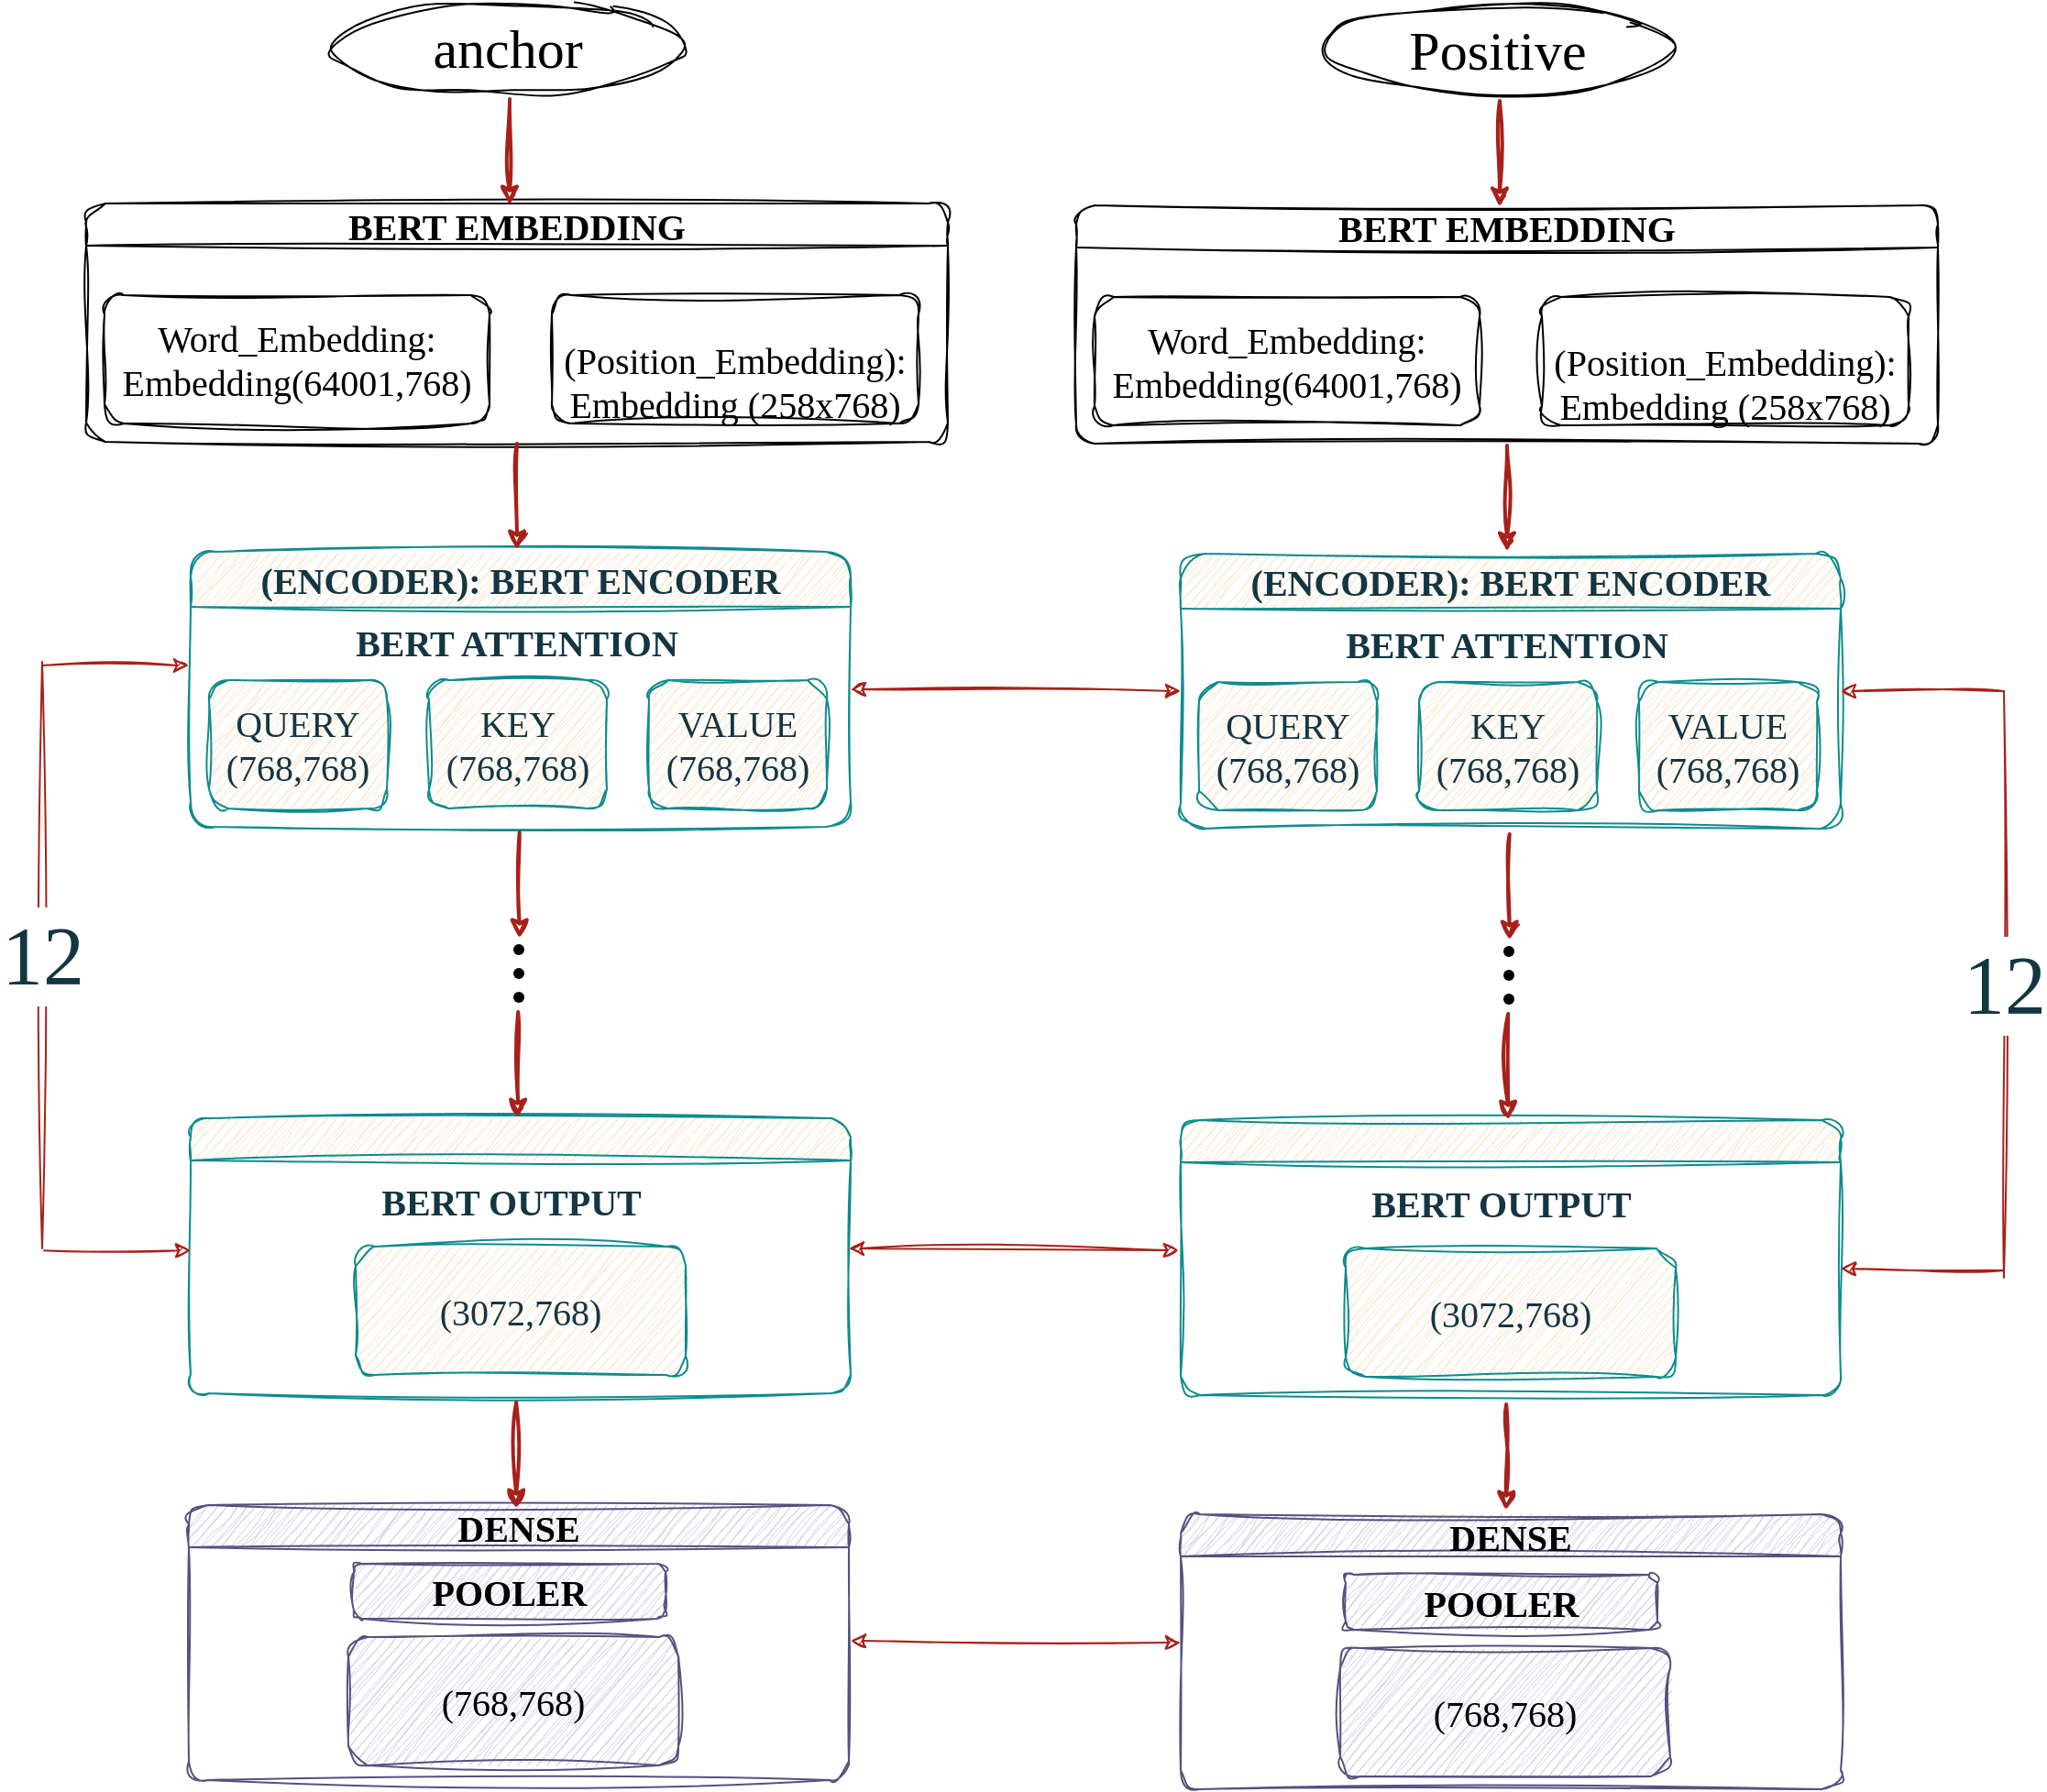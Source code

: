 <mxfile version="20.8.10" type="device" pages="4"><diagram name="SENTENCE TRANSFORMERS LOW LEVEL" id="x2L2fEj15VJsof9JTt_t"><mxGraphModel dx="1630" dy="1596" grid="1" gridSize="10" guides="1" tooltips="1" connect="1" arrows="1" fold="1" page="1" pageScale="1" pageWidth="850" pageHeight="1100" math="0" shadow="0"><root><mxCell id="0"/><mxCell id="1" parent="0"/><mxCell id="G9nK19RQlIddjGVbjA8V-5" value="BERT EMBEDDING" style="swimlane;whiteSpace=wrap;html=1;fontFamily=Times New Roman;fontSize=20;rounded=1;sketch=1;curveFitting=1;jiggle=2;labelBackgroundColor=none;" parent="1" vertex="1"><mxGeometry x="-556" y="30" width="470" height="130" as="geometry"/></mxCell><mxCell id="G9nK19RQlIddjGVbjA8V-7" value="Word_Embedding:&lt;br style=&quot;font-size: 20px;&quot;&gt;Embedding(64001,768)" style="rounded=1;whiteSpace=wrap;html=1;fontFamily=Times New Roman;fontSize=20;sketch=1;curveFitting=1;jiggle=2;labelBackgroundColor=none;" parent="G9nK19RQlIddjGVbjA8V-5" vertex="1"><mxGeometry x="10" y="50" width="210" height="70" as="geometry"/></mxCell><mxCell id="G9nK19RQlIddjGVbjA8V-11" value="&lt;br style=&quot;font-size: 20px;&quot;&gt;(Position_Embedding):&lt;br style=&quot;font-size: 20px;&quot;&gt;Embedding (258x768)" style="rounded=1;whiteSpace=wrap;html=1;fontFamily=Times New Roman;fontSize=20;sketch=1;curveFitting=1;jiggle=2;labelBackgroundColor=none;" parent="G9nK19RQlIddjGVbjA8V-5" vertex="1"><mxGeometry x="254" y="50" width="200" height="70" as="geometry"/></mxCell><mxCell id="G9nK19RQlIddjGVbjA8V-15" value="(ENCODER): BERT ENCODER" style="swimlane;whiteSpace=wrap;html=1;fontFamily=Times New Roman;fontSize=20;rounded=1;sketch=1;curveFitting=1;jiggle=2;labelBackgroundColor=none;fillColor=#FAE5C7;strokeColor=#0F8B8D;fontColor=#143642;startSize=30;" parent="1" vertex="1"><mxGeometry x="-499" y="220" width="360" height="150" as="geometry"/></mxCell><mxCell id="G9nK19RQlIddjGVbjA8V-17" value="KEY&lt;br style=&quot;font-size: 20px;&quot;&gt;(768,768)" style="rounded=1;whiteSpace=wrap;html=1;fontFamily=Times New Roman;fontSize=20;sketch=1;curveFitting=1;jiggle=2;labelBackgroundColor=none;fillColor=#FAE5C7;strokeColor=#0F8B8D;fontColor=#143642;" parent="G9nK19RQlIddjGVbjA8V-15" vertex="1"><mxGeometry x="130" y="70" width="97" height="70" as="geometry"/></mxCell><mxCell id="G9nK19RQlIddjGVbjA8V-18" value="&lt;b style=&quot;font-size: 20px;&quot;&gt;BERT ATTENTION&lt;/b&gt;" style="text;html=1;strokeColor=none;fillColor=none;align=center;verticalAlign=middle;whiteSpace=wrap;rounded=1;fontSize=20;fontFamily=Times New Roman;sketch=1;curveFitting=1;jiggle=2;labelBackgroundColor=none;fontColor=#143642;" parent="G9nK19RQlIddjGVbjA8V-15" vertex="1"><mxGeometry x="62.5" y="34" width="230" height="30" as="geometry"/></mxCell><mxCell id="G9nK19RQlIddjGVbjA8V-26" value="QUERY&lt;br style=&quot;font-size: 20px;&quot;&gt;(768,768)" style="rounded=1;whiteSpace=wrap;html=1;fontFamily=Times New Roman;fontSize=20;sketch=1;curveFitting=1;jiggle=2;labelBackgroundColor=none;fillColor=#FAE5C7;strokeColor=#0F8B8D;fontColor=#143642;" parent="G9nK19RQlIddjGVbjA8V-15" vertex="1"><mxGeometry x="10" y="70" width="97" height="70" as="geometry"/></mxCell><mxCell id="G9nK19RQlIddjGVbjA8V-27" value="VALUE&lt;br style=&quot;font-size: 20px;&quot;&gt;(768,768)" style="rounded=1;whiteSpace=wrap;html=1;fontFamily=Times New Roman;fontSize=20;sketch=1;curveFitting=1;jiggle=2;labelBackgroundColor=none;fillColor=#FAE5C7;strokeColor=#0F8B8D;fontColor=#143642;" parent="G9nK19RQlIddjGVbjA8V-15" vertex="1"><mxGeometry x="250" y="70" width="97" height="70" as="geometry"/></mxCell><mxCell id="G9nK19RQlIddjGVbjA8V-23" value="" style="endArrow=classic;html=1;rounded=1;fontFamily=Times New Roman;fontSize=20;sketch=1;curveFitting=1;jiggle=2;labelBackgroundColor=none;fontColor=default;strokeWidth=2;strokeColor=#A8201A;" parent="1" edge="1"><mxGeometry width="50" height="50" relative="1" as="geometry"><mxPoint x="-321" y="161" as="sourcePoint"/><mxPoint x="-321" y="219" as="targetPoint"/></mxGeometry></mxCell><mxCell id="G9nK19RQlIddjGVbjA8V-40" value="" style="endArrow=classic;html=1;rounded=1;fontFamily=Times New Roman;fontSize=20;sketch=1;curveFitting=1;jiggle=2;labelBackgroundColor=none;fontColor=default;strokeWidth=2;strokeColor=#A8201A;" parent="1" edge="1"><mxGeometry width="50" height="50" relative="1" as="geometry"><mxPoint x="-319.63" y="373" as="sourcePoint"/><mxPoint x="-319.63" y="431" as="targetPoint"/></mxGeometry></mxCell><mxCell id="G9nK19RQlIddjGVbjA8V-47" value="" style="shape=waypoint;sketch=0;fillStyle=solid;size=6;pointerEvents=1;points=[];fillColor=none;resizable=0;rotatable=0;perimeter=centerPerimeter;snapToPoint=1;hachureGap=4;jiggle=2;curveFitting=1;strokeColor=#000000;fontFamily=Times New Roman;fontSize=20;fontColor=#143642;" parent="1" vertex="1"><mxGeometry x="-330" y="427" width="20" height="20" as="geometry"/></mxCell><mxCell id="G9nK19RQlIddjGVbjA8V-48" value="" style="shape=waypoint;sketch=0;fillStyle=solid;size=6;pointerEvents=1;points=[];fillColor=none;resizable=0;rotatable=0;perimeter=centerPerimeter;snapToPoint=1;hachureGap=4;jiggle=2;curveFitting=1;strokeColor=#000000;fontFamily=Times New Roman;fontSize=20;fontColor=#143642;" parent="1" vertex="1"><mxGeometry x="-330" y="440" width="20" height="20" as="geometry"/></mxCell><mxCell id="G9nK19RQlIddjGVbjA8V-49" value="" style="shape=waypoint;sketch=0;fillStyle=solid;size=6;pointerEvents=1;points=[];fillColor=none;resizable=0;rotatable=0;perimeter=centerPerimeter;snapToPoint=1;hachureGap=4;jiggle=2;curveFitting=1;strokeColor=#000000;fontFamily=Times New Roman;fontSize=20;fontColor=#143642;" parent="1" vertex="1"><mxGeometry x="-330" y="453" width="20" height="20" as="geometry"/></mxCell><mxCell id="G9nK19RQlIddjGVbjA8V-50" value="" style="swimlane;whiteSpace=wrap;html=1;fontFamily=Times New Roman;fontSize=20;rounded=1;sketch=1;curveFitting=1;jiggle=2;labelBackgroundColor=none;fillColor=#FAE5C7;strokeColor=#0F8B8D;fontColor=#143642;" parent="1" vertex="1"><mxGeometry x="-499" y="529" width="360" height="150" as="geometry"/></mxCell><mxCell id="G9nK19RQlIddjGVbjA8V-52" value="&lt;b style=&quot;font-size: 20px;&quot;&gt;BERT OUTPUT&lt;/b&gt;" style="text;html=1;strokeColor=none;fillColor=none;align=center;verticalAlign=middle;whiteSpace=wrap;rounded=1;fontSize=20;fontFamily=Times New Roman;sketch=1;curveFitting=1;jiggle=2;labelBackgroundColor=none;fontColor=#143642;" parent="G9nK19RQlIddjGVbjA8V-50" vertex="1"><mxGeometry x="90" y="30" width="170" height="30" as="geometry"/></mxCell><mxCell id="G9nK19RQlIddjGVbjA8V-53" value="(3072,768)" style="rounded=1;whiteSpace=wrap;html=1;fontFamily=Times New Roman;fontSize=20;sketch=1;curveFitting=1;jiggle=2;labelBackgroundColor=none;fillColor=#FAE5C7;strokeColor=#0F8B8D;fontColor=#143642;" parent="G9nK19RQlIddjGVbjA8V-50" vertex="1"><mxGeometry x="90" y="70" width="180" height="70" as="geometry"/></mxCell><mxCell id="G9nK19RQlIddjGVbjA8V-55" value="" style="endArrow=classic;html=1;rounded=1;fontFamily=Times New Roman;fontSize=20;sketch=1;curveFitting=1;jiggle=2;labelBackgroundColor=none;fontColor=default;strokeWidth=2;strokeColor=#A8201A;" parent="1" edge="1"><mxGeometry width="50" height="50" relative="1" as="geometry"><mxPoint x="-320.43" y="471" as="sourcePoint"/><mxPoint x="-320.43" y="529" as="targetPoint"/></mxGeometry></mxCell><mxCell id="G9nK19RQlIddjGVbjA8V-63" value="DENSE" style="swimlane;whiteSpace=wrap;html=1;fontFamily=Times New Roman;fontSize=20;rounded=1;sketch=1;curveFitting=1;jiggle=2;labelBackgroundColor=none;fillColor=#d0cee2;strokeColor=#56517e;" parent="1" vertex="1"><mxGeometry x="-500" y="740" width="360" height="150" as="geometry"/></mxCell><mxCell id="G9nK19RQlIddjGVbjA8V-64" value="&lt;b style=&quot;font-size: 20px;&quot;&gt;POOLER&lt;/b&gt;" style="text;html=1;align=center;verticalAlign=middle;whiteSpace=wrap;rounded=1;fontSize=20;fontFamily=Times New Roman;sketch=1;curveFitting=1;jiggle=2;labelBackgroundColor=none;fillColor=#d0cee2;strokeColor=#56517e;" parent="G9nK19RQlIddjGVbjA8V-63" vertex="1"><mxGeometry x="90" y="32" width="170" height="30" as="geometry"/></mxCell><mxCell id="G9nK19RQlIddjGVbjA8V-65" value="(768,768)" style="rounded=1;whiteSpace=wrap;html=1;fontFamily=Times New Roman;fontSize=20;sketch=1;curveFitting=1;jiggle=2;labelBackgroundColor=none;fillColor=#d0cee2;strokeColor=#56517e;" parent="G9nK19RQlIddjGVbjA8V-63" vertex="1"><mxGeometry x="87" y="72" width="180" height="70" as="geometry"/></mxCell><mxCell id="G9nK19RQlIddjGVbjA8V-75" value="12" style="endArrow=none;html=1;rounded=0;sketch=1;hachureGap=4;jiggle=2;curveFitting=1;strokeColor=#A8201A;fontFamily=Times New Roman;fontSize=45;fontColor=#143642;fillColor=#FAE5C7;" parent="1" edge="1"><mxGeometry width="50" height="50" relative="1" as="geometry"><mxPoint x="-580" y="600" as="sourcePoint"/><mxPoint x="-580" y="280" as="targetPoint"/></mxGeometry></mxCell><mxCell id="G9nK19RQlIddjGVbjA8V-77" value="" style="endArrow=classic;html=1;rounded=0;sketch=1;hachureGap=4;jiggle=2;curveFitting=1;strokeColor=#A8201A;fontFamily=Times New Roman;fontSize=20;fontColor=#143642;fillColor=#FAE5C7;" parent="1" edge="1"><mxGeometry width="50" height="50" relative="1" as="geometry"><mxPoint x="-580" y="282" as="sourcePoint"/><mxPoint x="-500" y="282" as="targetPoint"/></mxGeometry></mxCell><mxCell id="G9nK19RQlIddjGVbjA8V-79" value="" style="endArrow=classic;html=1;rounded=0;sketch=1;hachureGap=4;jiggle=2;curveFitting=1;strokeColor=#A8201A;fontFamily=Times New Roman;fontSize=20;fontColor=#143642;fillColor=#FAE5C7;" parent="1" edge="1"><mxGeometry width="50" height="50" relative="1" as="geometry"><mxPoint x="-579" y="601.09" as="sourcePoint"/><mxPoint x="-499" y="601.09" as="targetPoint"/></mxGeometry></mxCell><mxCell id="G9nK19RQlIddjGVbjA8V-87" value="" style="endArrow=classic;html=1;rounded=1;fontFamily=Times New Roman;fontSize=20;sketch=1;curveFitting=1;jiggle=2;labelBackgroundColor=none;fontColor=default;strokeWidth=2;strokeColor=#A8201A;" parent="1" edge="1"><mxGeometry width="50" height="50" relative="1" as="geometry"><mxPoint x="-321.43" y="684" as="sourcePoint"/><mxPoint x="-321.43" y="742" as="targetPoint"/></mxGeometry></mxCell><mxCell id="G9nK19RQlIddjGVbjA8V-89" value="anchor" style="ellipse;whiteSpace=wrap;html=1;sketch=1;hachureGap=4;jiggle=2;curveFitting=1;fontFamily=Times New Roman;fontSize=30;fillColor=none;" parent="1" vertex="1"><mxGeometry x="-421" y="-80" width="190" height="50" as="geometry"/></mxCell><mxCell id="G9nK19RQlIddjGVbjA8V-92" value="" style="endArrow=classic;html=1;rounded=1;fontFamily=Times New Roman;fontSize=14;sketch=1;curveFitting=1;jiggle=2;labelBackgroundColor=none;fontColor=default;strokeWidth=2;strokeColor=#A8201A;" parent="1" edge="1"><mxGeometry width="50" height="50" relative="1" as="geometry"><mxPoint x="-325" y="-27" as="sourcePoint"/><mxPoint x="-325" y="31" as="targetPoint"/></mxGeometry></mxCell><mxCell id="G9nK19RQlIddjGVbjA8V-99" value="BERT EMBEDDING" style="swimlane;whiteSpace=wrap;html=1;fontFamily=Times New Roman;fontSize=20;rounded=1;sketch=1;curveFitting=1;jiggle=2;labelBackgroundColor=none;" parent="1" vertex="1"><mxGeometry x="-16" y="31" width="470" height="130" as="geometry"/></mxCell><mxCell id="G9nK19RQlIddjGVbjA8V-100" value="Word_Embedding:&lt;br style=&quot;font-size: 20px;&quot;&gt;Embedding(64001,768)" style="rounded=1;whiteSpace=wrap;html=1;fontFamily=Times New Roman;fontSize=20;sketch=1;curveFitting=1;jiggle=2;labelBackgroundColor=none;" parent="G9nK19RQlIddjGVbjA8V-99" vertex="1"><mxGeometry x="10" y="50" width="210" height="70" as="geometry"/></mxCell><mxCell id="G9nK19RQlIddjGVbjA8V-101" value="&lt;br style=&quot;font-size: 20px;&quot;&gt;(Position_Embedding):&lt;br style=&quot;font-size: 20px;&quot;&gt;Embedding (258x768)" style="rounded=1;whiteSpace=wrap;html=1;fontFamily=Times New Roman;fontSize=20;sketch=1;curveFitting=1;jiggle=2;labelBackgroundColor=none;" parent="G9nK19RQlIddjGVbjA8V-99" vertex="1"><mxGeometry x="254" y="50" width="200" height="70" as="geometry"/></mxCell><mxCell id="G9nK19RQlIddjGVbjA8V-102" value="(ENCODER): BERT ENCODER" style="swimlane;whiteSpace=wrap;html=1;fontFamily=Times New Roman;fontSize=20;rounded=1;sketch=1;curveFitting=1;jiggle=2;labelBackgroundColor=none;fillColor=#FAE5C7;strokeColor=#0F8B8D;fontColor=#143642;startSize=30;" parent="1" vertex="1"><mxGeometry x="41" y="221" width="360" height="150" as="geometry"/></mxCell><mxCell id="G9nK19RQlIddjGVbjA8V-103" value="KEY&lt;br style=&quot;font-size: 20px;&quot;&gt;(768,768)" style="rounded=1;whiteSpace=wrap;html=1;fontFamily=Times New Roman;fontSize=20;sketch=1;curveFitting=1;jiggle=2;labelBackgroundColor=none;fillColor=#FAE5C7;strokeColor=#0F8B8D;fontColor=#143642;" parent="G9nK19RQlIddjGVbjA8V-102" vertex="1"><mxGeometry x="130" y="70" width="97" height="70" as="geometry"/></mxCell><mxCell id="G9nK19RQlIddjGVbjA8V-104" value="&lt;b style=&quot;font-size: 20px;&quot;&gt;BERT ATTENTION&lt;/b&gt;" style="text;html=1;strokeColor=none;fillColor=none;align=center;verticalAlign=middle;whiteSpace=wrap;rounded=1;fontSize=20;fontFamily=Times New Roman;sketch=1;curveFitting=1;jiggle=2;labelBackgroundColor=none;fontColor=#143642;" parent="G9nK19RQlIddjGVbjA8V-102" vertex="1"><mxGeometry x="62.5" y="34" width="230" height="30" as="geometry"/></mxCell><mxCell id="G9nK19RQlIddjGVbjA8V-105" value="QUERY&lt;br style=&quot;font-size: 20px;&quot;&gt;(768,768)" style="rounded=1;whiteSpace=wrap;html=1;fontFamily=Times New Roman;fontSize=20;sketch=1;curveFitting=1;jiggle=2;labelBackgroundColor=none;fillColor=#FAE5C7;strokeColor=#0F8B8D;fontColor=#143642;" parent="G9nK19RQlIddjGVbjA8V-102" vertex="1"><mxGeometry x="10" y="70" width="97" height="70" as="geometry"/></mxCell><mxCell id="G9nK19RQlIddjGVbjA8V-106" value="VALUE&lt;br style=&quot;font-size: 20px;&quot;&gt;(768,768)" style="rounded=1;whiteSpace=wrap;html=1;fontFamily=Times New Roman;fontSize=20;sketch=1;curveFitting=1;jiggle=2;labelBackgroundColor=none;fillColor=#FAE5C7;strokeColor=#0F8B8D;fontColor=#143642;" parent="G9nK19RQlIddjGVbjA8V-102" vertex="1"><mxGeometry x="250" y="70" width="97" height="70" as="geometry"/></mxCell><mxCell id="G9nK19RQlIddjGVbjA8V-107" value="" style="endArrow=classic;html=1;rounded=1;fontFamily=Times New Roman;fontSize=20;sketch=1;curveFitting=1;jiggle=2;labelBackgroundColor=none;fontColor=default;strokeWidth=2;strokeColor=#A8201A;" parent="1" edge="1"><mxGeometry width="50" height="50" relative="1" as="geometry"><mxPoint x="219" y="162" as="sourcePoint"/><mxPoint x="219" y="220" as="targetPoint"/></mxGeometry></mxCell><mxCell id="G9nK19RQlIddjGVbjA8V-108" value="" style="endArrow=classic;html=1;rounded=1;fontFamily=Times New Roman;fontSize=20;sketch=1;curveFitting=1;jiggle=2;labelBackgroundColor=none;fontColor=default;strokeWidth=2;strokeColor=#A8201A;" parent="1" edge="1"><mxGeometry width="50" height="50" relative="1" as="geometry"><mxPoint x="220.37" y="374" as="sourcePoint"/><mxPoint x="220.37" y="432" as="targetPoint"/></mxGeometry></mxCell><mxCell id="G9nK19RQlIddjGVbjA8V-109" value="" style="shape=waypoint;sketch=0;fillStyle=solid;size=6;pointerEvents=1;points=[];fillColor=none;resizable=0;rotatable=0;perimeter=centerPerimeter;snapToPoint=1;hachureGap=4;jiggle=2;curveFitting=1;strokeColor=#000000;fontFamily=Times New Roman;fontSize=20;fontColor=#143642;" parent="1" vertex="1"><mxGeometry x="210" y="428" width="20" height="20" as="geometry"/></mxCell><mxCell id="G9nK19RQlIddjGVbjA8V-110" value="" style="shape=waypoint;sketch=0;fillStyle=solid;size=6;pointerEvents=1;points=[];fillColor=none;resizable=0;rotatable=0;perimeter=centerPerimeter;snapToPoint=1;hachureGap=4;jiggle=2;curveFitting=1;strokeColor=#000000;fontFamily=Times New Roman;fontSize=20;fontColor=#143642;" parent="1" vertex="1"><mxGeometry x="210" y="441" width="20" height="20" as="geometry"/></mxCell><mxCell id="G9nK19RQlIddjGVbjA8V-111" value="" style="shape=waypoint;sketch=0;fillStyle=solid;size=6;pointerEvents=1;points=[];fillColor=none;resizable=0;rotatable=0;perimeter=centerPerimeter;snapToPoint=1;hachureGap=4;jiggle=2;curveFitting=1;strokeColor=#000000;fontFamily=Times New Roman;fontSize=20;fontColor=#143642;" parent="1" vertex="1"><mxGeometry x="210" y="454" width="20" height="20" as="geometry"/></mxCell><mxCell id="G9nK19RQlIddjGVbjA8V-112" value="" style="swimlane;whiteSpace=wrap;html=1;fontFamily=Times New Roman;fontSize=20;rounded=1;sketch=1;curveFitting=1;jiggle=2;labelBackgroundColor=none;fillColor=#FAE5C7;strokeColor=#0F8B8D;fontColor=#143642;" parent="1" vertex="1"><mxGeometry x="41" y="530" width="360" height="150" as="geometry"/></mxCell><mxCell id="G9nK19RQlIddjGVbjA8V-113" value="&lt;b style=&quot;font-size: 20px;&quot;&gt;BERT OUTPUT&lt;/b&gt;" style="text;html=1;strokeColor=none;fillColor=none;align=center;verticalAlign=middle;whiteSpace=wrap;rounded=1;fontSize=20;fontFamily=Times New Roman;sketch=1;curveFitting=1;jiggle=2;labelBackgroundColor=none;fontColor=#143642;" parent="G9nK19RQlIddjGVbjA8V-112" vertex="1"><mxGeometry x="90" y="30" width="170" height="30" as="geometry"/></mxCell><mxCell id="G9nK19RQlIddjGVbjA8V-114" value="(3072,768)" style="rounded=1;whiteSpace=wrap;html=1;fontFamily=Times New Roman;fontSize=20;sketch=1;curveFitting=1;jiggle=2;labelBackgroundColor=none;fillColor=#FAE5C7;strokeColor=#0F8B8D;fontColor=#143642;" parent="G9nK19RQlIddjGVbjA8V-112" vertex="1"><mxGeometry x="90" y="70" width="180" height="70" as="geometry"/></mxCell><mxCell id="G9nK19RQlIddjGVbjA8V-115" value="" style="endArrow=classic;html=1;rounded=1;fontFamily=Times New Roman;fontSize=14;sketch=1;curveFitting=1;jiggle=2;labelBackgroundColor=none;fontColor=default;strokeWidth=2;strokeColor=#A8201A;" parent="1" edge="1"><mxGeometry width="50" height="50" relative="1" as="geometry"><mxPoint x="219.57" y="472" as="sourcePoint"/><mxPoint x="219.57" y="530" as="targetPoint"/></mxGeometry></mxCell><mxCell id="G9nK19RQlIddjGVbjA8V-119" value="12" style="endArrow=none;html=1;rounded=0;sketch=1;hachureGap=4;jiggle=2;curveFitting=1;strokeColor=#A8201A;fontFamily=Times New Roman;fontSize=45;fontColor=#143642;fillColor=#FAE5C7;" parent="1" edge="1"><mxGeometry width="50" height="50" relative="1" as="geometry"><mxPoint x="490" y="616" as="sourcePoint"/><mxPoint x="490" y="296" as="targetPoint"/></mxGeometry></mxCell><mxCell id="G9nK19RQlIddjGVbjA8V-120" value="" style="endArrow=classic;html=1;rounded=0;sketch=1;hachureGap=4;jiggle=2;curveFitting=1;strokeColor=#A8201A;fontFamily=Times New Roman;fontSize=20;fontColor=#143642;fillColor=#FAE5C7;entryX=1;entryY=0.5;entryDx=0;entryDy=0;" parent="1" target="G9nK19RQlIddjGVbjA8V-102" edge="1"><mxGeometry width="50" height="50" relative="1" as="geometry"><mxPoint x="490" y="296" as="sourcePoint"/><mxPoint x="40" y="283" as="targetPoint"/></mxGeometry></mxCell><mxCell id="G9nK19RQlIddjGVbjA8V-122" value="" style="endArrow=classic;html=1;rounded=1;fontFamily=Times New Roman;fontSize=20;sketch=1;curveFitting=1;jiggle=2;labelBackgroundColor=none;fontColor=default;strokeWidth=2;strokeColor=#A8201A;" parent="1" edge="1"><mxGeometry width="50" height="50" relative="1" as="geometry"><mxPoint x="218.57" y="685" as="sourcePoint"/><mxPoint x="218.57" y="743" as="targetPoint"/></mxGeometry></mxCell><mxCell id="G9nK19RQlIddjGVbjA8V-123" value="Positive" style="ellipse;whiteSpace=wrap;html=1;sketch=1;hachureGap=4;jiggle=2;curveFitting=1;fontFamily=Times New Roman;fontSize=30;fillColor=none;" parent="1" vertex="1"><mxGeometry x="119" y="-79" width="190" height="50" as="geometry"/></mxCell><mxCell id="G9nK19RQlIddjGVbjA8V-124" value="" style="endArrow=classic;html=1;rounded=1;fontFamily=Times New Roman;fontSize=14;sketch=1;curveFitting=1;jiggle=2;labelBackgroundColor=none;fontColor=default;strokeWidth=2;strokeColor=#A8201A;" parent="1" edge="1"><mxGeometry width="50" height="50" relative="1" as="geometry"><mxPoint x="215" y="-26" as="sourcePoint"/><mxPoint x="215" y="32" as="targetPoint"/></mxGeometry></mxCell><mxCell id="G9nK19RQlIddjGVbjA8V-125" value="" style="endArrow=classic;html=1;rounded=0;sketch=1;hachureGap=4;jiggle=2;curveFitting=1;strokeColor=#A8201A;fontFamily=Times New Roman;fontSize=20;fontColor=#143642;fillColor=#FAE5C7;entryX=1;entryY=0.5;entryDx=0;entryDy=0;" parent="1" edge="1"><mxGeometry width="50" height="50" relative="1" as="geometry"><mxPoint x="490" y="612" as="sourcePoint"/><mxPoint x="401" y="611" as="targetPoint"/></mxGeometry></mxCell><mxCell id="G9nK19RQlIddjGVbjA8V-127" value="DENSE" style="swimlane;whiteSpace=wrap;html=1;fontFamily=Times New Roman;fontSize=20;rounded=1;sketch=1;curveFitting=1;jiggle=2;labelBackgroundColor=none;fillColor=#d0cee2;strokeColor=#56517e;" parent="1" vertex="1"><mxGeometry x="41" y="745" width="360" height="150" as="geometry"/></mxCell><mxCell id="G9nK19RQlIddjGVbjA8V-128" value="&lt;b style=&quot;font-size: 20px;&quot;&gt;POOLER&lt;/b&gt;" style="text;html=1;align=center;verticalAlign=middle;whiteSpace=wrap;rounded=1;fontSize=20;fontFamily=Times New Roman;sketch=1;curveFitting=1;jiggle=2;labelBackgroundColor=none;fillColor=#d0cee2;strokeColor=#56517e;" parent="G9nK19RQlIddjGVbjA8V-127" vertex="1"><mxGeometry x="90" y="33" width="170" height="30" as="geometry"/></mxCell><mxCell id="G9nK19RQlIddjGVbjA8V-129" value="(768,768)" style="rounded=1;whiteSpace=wrap;html=1;fontFamily=Times New Roman;fontSize=20;sketch=1;curveFitting=1;jiggle=2;labelBackgroundColor=none;fillColor=#d0cee2;strokeColor=#56517e;" parent="G9nK19RQlIddjGVbjA8V-127" vertex="1"><mxGeometry x="87" y="73" width="180" height="70" as="geometry"/></mxCell><mxCell id="G9nK19RQlIddjGVbjA8V-130" value="" style="endArrow=classic;startArrow=classic;html=1;rounded=0;sketch=1;hachureGap=4;jiggle=2;curveFitting=1;strokeColor=#A8201A;fontFamily=Times New Roman;fontSize=20;fontColor=#143642;fillColor=#FAE5C7;exitX=1;exitY=0.5;exitDx=0;exitDy=0;entryX=0;entryY=0.5;entryDx=0;entryDy=0;" parent="1" source="G9nK19RQlIddjGVbjA8V-15" target="G9nK19RQlIddjGVbjA8V-102" edge="1"><mxGeometry width="50" height="50" relative="1" as="geometry"><mxPoint x="-20" y="440" as="sourcePoint"/><mxPoint x="30" y="390" as="targetPoint"/></mxGeometry></mxCell><mxCell id="G9nK19RQlIddjGVbjA8V-131" value="" style="endArrow=classic;startArrow=classic;html=1;rounded=0;sketch=1;hachureGap=4;jiggle=2;curveFitting=1;strokeColor=#A8201A;fontFamily=Times New Roman;fontSize=20;fontColor=#143642;fillColor=#FAE5C7;exitX=1;exitY=0.5;exitDx=0;exitDy=0;entryX=0;entryY=0.5;entryDx=0;entryDy=0;" parent="1" edge="1"><mxGeometry width="50" height="50" relative="1" as="geometry"><mxPoint x="-140" y="600" as="sourcePoint"/><mxPoint x="40" y="601" as="targetPoint"/></mxGeometry></mxCell><mxCell id="G9nK19RQlIddjGVbjA8V-132" value="" style="endArrow=classic;startArrow=classic;html=1;rounded=0;sketch=1;hachureGap=4;jiggle=2;curveFitting=1;strokeColor=#A8201A;fontFamily=Times New Roman;fontSize=20;fontColor=#143642;fillColor=#FAE5C7;exitX=1;exitY=0.5;exitDx=0;exitDy=0;entryX=0;entryY=0.5;entryDx=0;entryDy=0;" parent="1" edge="1"><mxGeometry width="50" height="50" relative="1" as="geometry"><mxPoint x="-139" y="814" as="sourcePoint"/><mxPoint x="41" y="815" as="targetPoint"/></mxGeometry></mxCell></root></mxGraphModel></diagram><diagram id="PCGdaTTBDSnmBccxDPW3" name="BERT-EXTRACT"><mxGraphModel dx="2150" dy="1927" grid="1" gridSize="10" guides="1" tooltips="1" connect="1" arrows="1" fold="1" page="1" pageScale="1" pageWidth="850" pageHeight="1100" math="0" shadow="0"><root><mxCell id="0"/><mxCell id="1" parent="0"/><mxCell id="Ax_alYqEsAnt_Mxmzpud-1" value="BERT EMBEDDING" style="swimlane;whiteSpace=wrap;html=1;fontFamily=Times New Roman;fontSize=20;rounded=1;labelBackgroundColor=none;strokeWidth=3;" parent="1" vertex="1"><mxGeometry x="-556" y="30" width="470" height="130" as="geometry"/></mxCell><mxCell id="Ax_alYqEsAnt_Mxmzpud-2" value="Word_Embedding:&lt;br style=&quot;font-size: 20px;&quot;&gt;Embedding(119547,768)" style="rounded=1;whiteSpace=wrap;html=1;fontFamily=Times New Roman;fontSize=20;labelBackgroundColor=none;strokeWidth=3;" parent="Ax_alYqEsAnt_Mxmzpud-1" vertex="1"><mxGeometry x="10" y="50" width="210" height="70" as="geometry"/></mxCell><mxCell id="Ax_alYqEsAnt_Mxmzpud-3" value="(Position_Embedding):&lt;br style=&quot;font-size: 20px;&quot;&gt;Embedding (512x768)" style="rounded=1;whiteSpace=wrap;html=1;fontFamily=Times New Roman;fontSize=20;labelBackgroundColor=none;strokeWidth=3;" parent="Ax_alYqEsAnt_Mxmzpud-1" vertex="1"><mxGeometry x="254" y="49" width="200" height="70" as="geometry"/></mxCell><mxCell id="Ax_alYqEsAnt_Mxmzpud-4" value="(ENCODER): BERT ENCODER" style="swimlane;whiteSpace=wrap;html=1;fontFamily=Times New Roman;fontSize=20;rounded=1;labelBackgroundColor=none;startSize=30;strokeWidth=3;" parent="1" vertex="1"><mxGeometry x="-499" y="220" width="360" height="150" as="geometry"/></mxCell><mxCell id="Ax_alYqEsAnt_Mxmzpud-5" value="KEY&lt;br style=&quot;font-size: 20px;&quot;&gt;(768,768)" style="rounded=1;whiteSpace=wrap;html=1;fontFamily=Times New Roman;fontSize=20;labelBackgroundColor=none;strokeWidth=3;" parent="Ax_alYqEsAnt_Mxmzpud-4" vertex="1"><mxGeometry x="130" y="70" width="97" height="70" as="geometry"/></mxCell><mxCell id="Ax_alYqEsAnt_Mxmzpud-6" value="&lt;b style=&quot;font-size: 20px;&quot;&gt;BERT ATTENTION&lt;/b&gt;" style="text;html=1;strokeColor=none;fillColor=none;align=center;verticalAlign=middle;whiteSpace=wrap;rounded=1;fontSize=20;fontFamily=Times New Roman;labelBackgroundColor=none;strokeWidth=3;" parent="Ax_alYqEsAnt_Mxmzpud-4" vertex="1"><mxGeometry x="62.5" y="34" width="230" height="30" as="geometry"/></mxCell><mxCell id="Ax_alYqEsAnt_Mxmzpud-7" value="QUERY&lt;br style=&quot;font-size: 20px;&quot;&gt;(768,768)" style="rounded=1;whiteSpace=wrap;html=1;fontFamily=Times New Roman;fontSize=20;labelBackgroundColor=none;strokeWidth=3;" parent="Ax_alYqEsAnt_Mxmzpud-4" vertex="1"><mxGeometry x="10" y="70" width="97" height="70" as="geometry"/></mxCell><mxCell id="Ax_alYqEsAnt_Mxmzpud-8" value="VALUE&lt;br style=&quot;font-size: 20px;&quot;&gt;(768,768)" style="rounded=1;whiteSpace=wrap;html=1;fontFamily=Times New Roman;fontSize=20;labelBackgroundColor=none;strokeWidth=3;" parent="Ax_alYqEsAnt_Mxmzpud-4" vertex="1"><mxGeometry x="250" y="70" width="97" height="70" as="geometry"/></mxCell><mxCell id="Ax_alYqEsAnt_Mxmzpud-9" value="" style="endArrow=classic;html=1;rounded=1;fontFamily=Times New Roman;fontSize=20;labelBackgroundColor=none;fontColor=default;strokeWidth=3;" parent="1" edge="1"><mxGeometry width="50" height="50" relative="1" as="geometry"><mxPoint x="-321" y="161" as="sourcePoint"/><mxPoint x="-321" y="219" as="targetPoint"/></mxGeometry></mxCell><mxCell id="Ax_alYqEsAnt_Mxmzpud-10" value="" style="endArrow=classic;html=1;rounded=1;fontFamily=Times New Roman;fontSize=20;labelBackgroundColor=none;fontColor=default;strokeWidth=3;" parent="1" edge="1"><mxGeometry width="50" height="50" relative="1" as="geometry"><mxPoint x="-319.63" y="373" as="sourcePoint"/><mxPoint x="-319.63" y="431" as="targetPoint"/></mxGeometry></mxCell><mxCell id="Ax_alYqEsAnt_Mxmzpud-11" value="" style="shape=waypoint;fillStyle=solid;size=6;pointerEvents=1;points=[];resizable=0;rotatable=0;perimeter=centerPerimeter;snapToPoint=1;hachureGap=4;fontFamily=Times New Roman;fontSize=20;labelBackgroundColor=none;rounded=1;strokeWidth=3;" parent="1" vertex="1"><mxGeometry x="-330" y="427" width="20" height="20" as="geometry"/></mxCell><mxCell id="Ax_alYqEsAnt_Mxmzpud-12" value="" style="shape=waypoint;fillStyle=solid;size=6;pointerEvents=1;points=[];resizable=0;rotatable=0;perimeter=centerPerimeter;snapToPoint=1;hachureGap=4;fontFamily=Times New Roman;fontSize=20;labelBackgroundColor=none;rounded=1;strokeWidth=3;" parent="1" vertex="1"><mxGeometry x="-330" y="440" width="20" height="20" as="geometry"/></mxCell><mxCell id="Ax_alYqEsAnt_Mxmzpud-13" value="" style="shape=waypoint;fillStyle=solid;size=6;pointerEvents=1;points=[];resizable=0;rotatable=0;perimeter=centerPerimeter;snapToPoint=1;hachureGap=4;fontFamily=Times New Roman;fontSize=20;labelBackgroundColor=none;rounded=1;strokeWidth=3;" parent="1" vertex="1"><mxGeometry x="-330" y="452" width="20" height="20" as="geometry"/></mxCell><mxCell id="Ax_alYqEsAnt_Mxmzpud-14" value="(ENCODER): BERT ENCODER" style="swimlane;whiteSpace=wrap;html=1;fontFamily=Times New Roman;fontSize=20;rounded=1;labelBackgroundColor=none;strokeWidth=3;" parent="1" vertex="1"><mxGeometry x="-499" y="529" width="360" height="150" as="geometry"/></mxCell><mxCell id="Ax_alYqEsAnt_Mxmzpud-15" value="&lt;b style=&quot;font-size: 20px;&quot;&gt;BERT OUTPUT&lt;/b&gt;" style="text;html=1;strokeColor=none;fillColor=none;align=center;verticalAlign=middle;whiteSpace=wrap;rounded=1;fontSize=20;fontFamily=Times New Roman;labelBackgroundColor=none;strokeWidth=3;" parent="Ax_alYqEsAnt_Mxmzpud-14" vertex="1"><mxGeometry x="90" y="30" width="170" height="30" as="geometry"/></mxCell><mxCell id="Ax_alYqEsAnt_Mxmzpud-16" value="(3072,768)" style="rounded=1;whiteSpace=wrap;html=1;fontFamily=Times New Roman;fontSize=20;labelBackgroundColor=none;strokeWidth=3;" parent="Ax_alYqEsAnt_Mxmzpud-14" vertex="1"><mxGeometry x="90" y="70" width="180" height="70" as="geometry"/></mxCell><mxCell id="Ax_alYqEsAnt_Mxmzpud-17" value="" style="endArrow=classic;html=1;rounded=1;fontFamily=Times New Roman;fontSize=20;labelBackgroundColor=none;fontColor=default;strokeWidth=3;" parent="1" edge="1"><mxGeometry width="50" height="50" relative="1" as="geometry"><mxPoint x="-320.43" y="471" as="sourcePoint"/><mxPoint x="-320.43" y="529.0" as="targetPoint"/></mxGeometry></mxCell><mxCell id="Ax_alYqEsAnt_Mxmzpud-18" value="DENSE" style="swimlane;whiteSpace=wrap;html=1;fontFamily=Times New Roman;fontSize=20;rounded=1;labelBackgroundColor=none;strokeWidth=3;" parent="1" vertex="1"><mxGeometry x="-500" y="740" width="360" height="150" as="geometry"/></mxCell><mxCell id="Ax_alYqEsAnt_Mxmzpud-19" value="&lt;b&gt;OUTPUT CONFIGURATION&lt;/b&gt;" style="text;html=1;align=center;verticalAlign=middle;whiteSpace=wrap;rounded=1;fontSize=20;fontFamily=Times New Roman;labelBackgroundColor=none;strokeWidth=3;" parent="Ax_alYqEsAnt_Mxmzpud-18" vertex="1"><mxGeometry x="45" y="24" width="275" height="30" as="geometry"/></mxCell><mxCell id="Ax_alYqEsAnt_Mxmzpud-20" value="(768,2)" style="rounded=1;whiteSpace=wrap;html=1;fontFamily=Times New Roman;fontSize=20;labelBackgroundColor=none;strokeWidth=3;" parent="Ax_alYqEsAnt_Mxmzpud-18" vertex="1"><mxGeometry x="87" y="72" width="180" height="70" as="geometry"/></mxCell><mxCell id="Ax_alYqEsAnt_Mxmzpud-21" value="12" style="endArrow=none;html=1;rounded=1;hachureGap=4;fontFamily=Times New Roman;fontSize=45;fontColor=default;labelBackgroundColor=none;strokeWidth=3;" parent="1" edge="1"><mxGeometry width="50" height="50" relative="1" as="geometry"><mxPoint x="-580" y="600" as="sourcePoint"/><mxPoint x="-580" y="280" as="targetPoint"/><mxPoint as="offset"/></mxGeometry></mxCell><mxCell id="Ax_alYqEsAnt_Mxmzpud-22" value="" style="endArrow=classic;html=1;rounded=1;hachureGap=4;fontFamily=Times New Roman;fontSize=20;fontColor=default;labelBackgroundColor=none;strokeWidth=3;" parent="1" edge="1"><mxGeometry width="50" height="50" relative="1" as="geometry"><mxPoint x="-580" y="282" as="sourcePoint"/><mxPoint x="-500" y="282" as="targetPoint"/></mxGeometry></mxCell><mxCell id="Ax_alYqEsAnt_Mxmzpud-23" value="" style="endArrow=classic;html=1;rounded=1;hachureGap=4;fontFamily=Times New Roman;fontSize=20;fontColor=default;labelBackgroundColor=none;strokeWidth=3;" parent="1" edge="1"><mxGeometry width="50" height="50" relative="1" as="geometry"><mxPoint x="-579" y="601.09" as="sourcePoint"/><mxPoint x="-499" y="601.09" as="targetPoint"/></mxGeometry></mxCell><mxCell id="Ax_alYqEsAnt_Mxmzpud-24" value="" style="endArrow=classic;html=1;rounded=1;fontFamily=Times New Roman;fontSize=20;labelBackgroundColor=none;fontColor=default;strokeWidth=3;" parent="1" edge="1"><mxGeometry width="50" height="50" relative="1" as="geometry"><mxPoint x="-321.43" y="684.0" as="sourcePoint"/><mxPoint x="-321.43" y="742" as="targetPoint"/></mxGeometry></mxCell><mxCell id="Ax_alYqEsAnt_Mxmzpud-25" value="X:Tokenizer&lt;br style=&quot;font-size: 20px;&quot;&gt;(Context + Question)" style="ellipse;whiteSpace=wrap;html=1;hachureGap=4;fontFamily=Times New Roman;fontSize=20;fillColor=none;labelBackgroundColor=none;rounded=1;strokeWidth=3;" parent="1" vertex="1"><mxGeometry x="-690" y="-110" width="340" height="64" as="geometry"/></mxCell><mxCell id="Ax_alYqEsAnt_Mxmzpud-28" value="Y:Index&lt;br style=&quot;font-size: 20px;&quot;&gt;(Start index,End index)" style="ellipse;whiteSpace=wrap;html=1;hachureGap=4;fontFamily=Times New Roman;fontSize=20;fillColor=none;labelBackgroundColor=none;rounded=1;strokeWidth=3;" parent="1" vertex="1"><mxGeometry x="-280" y="-110" width="330" height="60" as="geometry"/></mxCell><mxCell id="Ax_alYqEsAnt_Mxmzpud-31" value="" style="endArrow=classic;html=1;rounded=1;fontFamily=Times New Roman;fontSize=20;labelBackgroundColor=none;fontColor=default;strokeWidth=3;exitX=0.5;exitY=1;exitDx=0;exitDy=0;entryX=0.5;entryY=0;entryDx=0;entryDy=0;" parent="1" source="Ax_alYqEsAnt_Mxmzpud-25" target="Ax_alYqEsAnt_Mxmzpud-1" edge="1"><mxGeometry width="50" height="50" relative="1" as="geometry"><mxPoint x="-311" y="171" as="sourcePoint"/><mxPoint x="-311" y="229" as="targetPoint"/></mxGeometry></mxCell><mxCell id="Ax_alYqEsAnt_Mxmzpud-32" value="" style="endArrow=classic;html=1;rounded=1;fontFamily=Times New Roman;fontSize=20;labelBackgroundColor=none;fontColor=default;strokeWidth=3;exitX=0.5;exitY=1;exitDx=0;exitDy=0;entryX=0.5;entryY=0;entryDx=0;entryDy=0;" parent="1" source="Ax_alYqEsAnt_Mxmzpud-28" target="Ax_alYqEsAnt_Mxmzpud-1" edge="1"><mxGeometry width="50" height="50" relative="1" as="geometry"><mxPoint x="-460" y="-36" as="sourcePoint"/><mxPoint x="-311" y="40" as="targetPoint"/></mxGeometry></mxCell></root></mxGraphModel></diagram><diagram id="LFGU9h3iFzi1S9-jpj1Q" name="BERT-LORA-FINE-TUNED"><mxGraphModel dx="4347" dy="1703" grid="1" gridSize="10" guides="1" tooltips="1" connect="1" arrows="1" fold="1" page="1" pageScale="1" pageWidth="850" pageHeight="1100" math="0" shadow="0"><root><mxCell id="0"/><mxCell id="1" parent="0"/><mxCell id="BbgDpjdHzmZKBiqmpSCu-4" value="(ENCODER): BERT ENCODER" style="swimlane;whiteSpace=wrap;html=1;fontFamily=Times New Roman;fontSize=20;rounded=1;sketch=1;curveFitting=1;jiggle=2;labelBackgroundColor=none;fillColor=#dae8fc;strokeColor=#6c8ebf;startSize=30;shadow=0;strokeWidth=3;" vertex="1" parent="1"><mxGeometry x="-499" y="220" width="360" height="150" as="geometry"/></mxCell><mxCell id="BbgDpjdHzmZKBiqmpSCu-5" value="KEY&lt;br style=&quot;font-size: 20px;&quot;&gt;(768,768)" style="rounded=1;whiteSpace=wrap;html=1;fontFamily=Times New Roman;fontSize=20;sketch=1;curveFitting=1;jiggle=2;labelBackgroundColor=none;fillColor=#dae8fc;strokeColor=#6c8ebf;shadow=0;strokeWidth=3;" vertex="1" parent="BbgDpjdHzmZKBiqmpSCu-4"><mxGeometry x="130" y="70" width="97" height="70" as="geometry"/></mxCell><mxCell id="BbgDpjdHzmZKBiqmpSCu-6" value="&lt;b style=&quot;font-size: 20px;&quot;&gt;BERT ATTENTION&lt;/b&gt;" style="text;html=1;strokeColor=#6c8ebf;fillColor=#dae8fc;align=center;verticalAlign=middle;whiteSpace=wrap;rounded=1;fontSize=20;fontFamily=Times New Roman;sketch=1;curveFitting=1;jiggle=2;labelBackgroundColor=none;shadow=0;strokeWidth=3;" vertex="1" parent="BbgDpjdHzmZKBiqmpSCu-4"><mxGeometry x="62.5" y="34" width="230" height="30" as="geometry"/></mxCell><mxCell id="BbgDpjdHzmZKBiqmpSCu-7" value="QUERY&lt;br style=&quot;font-size: 20px;&quot;&gt;(768,768)" style="rounded=1;whiteSpace=wrap;html=1;fontFamily=Times New Roman;fontSize=20;sketch=1;curveFitting=1;jiggle=2;labelBackgroundColor=none;fillColor=#dae8fc;strokeColor=#6c8ebf;shadow=0;strokeWidth=3;" vertex="1" parent="BbgDpjdHzmZKBiqmpSCu-4"><mxGeometry x="10" y="70" width="97" height="70" as="geometry"/></mxCell><mxCell id="BbgDpjdHzmZKBiqmpSCu-8" value="VALUE&lt;br style=&quot;font-size: 20px;&quot;&gt;(768,768)" style="rounded=1;whiteSpace=wrap;html=1;fontFamily=Times New Roman;fontSize=20;sketch=1;curveFitting=1;jiggle=2;labelBackgroundColor=none;fillColor=#dae8fc;strokeColor=#6c8ebf;shadow=0;strokeWidth=3;" vertex="1" parent="BbgDpjdHzmZKBiqmpSCu-4"><mxGeometry x="250" y="70" width="97" height="70" as="geometry"/></mxCell><mxCell id="BbgDpjdHzmZKBiqmpSCu-10" value="" style="endArrow=classic;html=1;rounded=1;fontFamily=Times New Roman;fontSize=20;sketch=1;curveFitting=1;jiggle=2;labelBackgroundColor=none;fontColor=default;strokeWidth=3;strokeColor=#A8201A;entryX=0.5;entryY=0;entryDx=0;entryDy=0;shadow=0;" edge="1" parent="1" target="BbgDpjdHzmZKBiqmpSCu-33"><mxGeometry width="50" height="50" relative="1" as="geometry"><mxPoint x="-440" y="360" as="sourcePoint"/><mxPoint x="-319.63" y="431" as="targetPoint"/></mxGeometry></mxCell><mxCell id="BbgDpjdHzmZKBiqmpSCu-14" value="" style="swimlane;whiteSpace=wrap;html=1;fontFamily=Times New Roman;fontSize=20;rounded=1;sketch=1;curveFitting=1;jiggle=2;labelBackgroundColor=none;fillColor=#FAE5C7;strokeColor=#0F8B8D;fontColor=#143642;shadow=0;strokeWidth=3;" vertex="1" parent="1"><mxGeometry x="-775" y="412" width="920" height="160" as="geometry"/></mxCell><mxCell id="BbgDpjdHzmZKBiqmpSCu-15" value="&lt;b&gt;LORA&lt;/b&gt;" style="text;html=1;strokeColor=none;fillColor=none;align=center;verticalAlign=middle;whiteSpace=wrap;rounded=1;fontSize=20;fontFamily=Times New Roman;sketch=1;curveFitting=1;jiggle=2;labelBackgroundColor=none;fontColor=#143642;shadow=0;strokeWidth=3;" vertex="1" parent="BbgDpjdHzmZKBiqmpSCu-14"><mxGeometry x="148" y="-3" width="610" height="30" as="geometry"/></mxCell><mxCell id="BbgDpjdHzmZKBiqmpSCu-16" value="(A):Query&lt;br&gt;(768,128)" style="rounded=1;whiteSpace=wrap;html=1;fontFamily=Times New Roman;fontSize=20;sketch=1;curveFitting=1;jiggle=2;labelBackgroundColor=none;fillColor=#FAE5C7;strokeColor=#0F8B8D;fontColor=#143642;shadow=0;strokeWidth=3;" vertex="1" parent="BbgDpjdHzmZKBiqmpSCu-14"><mxGeometry x="20" y="61" width="110" height="70" as="geometry"/></mxCell><mxCell id="BbgDpjdHzmZKBiqmpSCu-33" value="(B):Query&lt;br&gt;(128,768)" style="rounded=1;whiteSpace=wrap;html=1;fontFamily=Times New Roman;fontSize=20;sketch=1;curveFitting=1;jiggle=2;labelBackgroundColor=none;fillColor=#FAE5C7;strokeColor=#0F8B8D;fontColor=#143642;shadow=0;strokeWidth=3;" vertex="1" parent="BbgDpjdHzmZKBiqmpSCu-14"><mxGeometry x="150" y="61" width="110" height="70" as="geometry"/></mxCell><mxCell id="BbgDpjdHzmZKBiqmpSCu-35" value="(A):Key&lt;br&gt;(768,128)" style="rounded=1;whiteSpace=wrap;html=1;fontFamily=Times New Roman;fontSize=20;sketch=1;curveFitting=1;jiggle=2;labelBackgroundColor=none;fillColor=#FAE5C7;strokeColor=#0F8B8D;fontColor=#143642;shadow=0;strokeWidth=3;" vertex="1" parent="BbgDpjdHzmZKBiqmpSCu-14"><mxGeometry x="331" y="61" width="110" height="70" as="geometry"/></mxCell><mxCell id="BbgDpjdHzmZKBiqmpSCu-36" value="(B):Key&lt;br&gt;(128,768)" style="rounded=1;whiteSpace=wrap;html=1;fontFamily=Times New Roman;fontSize=20;sketch=1;curveFitting=1;jiggle=2;labelBackgroundColor=none;fillColor=#FAE5C7;strokeColor=#0F8B8D;fontColor=#143642;shadow=0;strokeWidth=3;" vertex="1" parent="BbgDpjdHzmZKBiqmpSCu-14"><mxGeometry x="471" y="61" width="110" height="70" as="geometry"/></mxCell><mxCell id="BbgDpjdHzmZKBiqmpSCu-37" value="(A):Value&lt;br&gt;(768,128)" style="rounded=1;whiteSpace=wrap;html=1;fontFamily=Times New Roman;fontSize=20;sketch=1;curveFitting=1;jiggle=2;labelBackgroundColor=none;fillColor=#FAE5C7;strokeColor=#0F8B8D;fontColor=#143642;shadow=0;strokeWidth=3;" vertex="1" parent="BbgDpjdHzmZKBiqmpSCu-14"><mxGeometry x="650" y="61" width="110" height="70" as="geometry"/></mxCell><mxCell id="BbgDpjdHzmZKBiqmpSCu-38" value="(B):Value&lt;br&gt;(128,768)" style="rounded=1;whiteSpace=wrap;html=1;fontFamily=Times New Roman;fontSize=20;sketch=1;curveFitting=1;jiggle=2;labelBackgroundColor=none;fillColor=#FAE5C7;strokeColor=#0F8B8D;fontColor=#143642;shadow=0;strokeWidth=3;" vertex="1" parent="BbgDpjdHzmZKBiqmpSCu-14"><mxGeometry x="790" y="59" width="110" height="70" as="geometry"/></mxCell><mxCell id="BbgDpjdHzmZKBiqmpSCu-21" value="12" style="endArrow=none;html=1;rounded=0;sketch=1;hachureGap=4;jiggle=2;curveFitting=1;fontFamily=Times New Roman;fontSize=45;fontColor=#143642;fillColor=none;shadow=0;strokeWidth=3;" edge="1" parent="1"><mxGeometry width="50" height="50" relative="1" as="geometry"><mxPoint x="-980" y="1210" as="sourcePoint"/><mxPoint x="-980" y="316" as="targetPoint"/></mxGeometry></mxCell><mxCell id="BbgDpjdHzmZKBiqmpSCu-22" value="" style="endArrow=classic;html=1;rounded=0;sketch=1;hachureGap=4;jiggle=2;curveFitting=1;fontFamily=Times New Roman;fontSize=20;fontColor=#143642;fillColor=none;entryX=0;entryY=0.25;entryDx=0;entryDy=0;shadow=0;strokeWidth=3;" edge="1" parent="1"><mxGeometry width="50" height="50" relative="1" as="geometry"><mxPoint x="-980" y="315" as="sourcePoint"/><mxPoint x="-499" y="310.5" as="targetPoint"/></mxGeometry></mxCell><mxCell id="BbgDpjdHzmZKBiqmpSCu-23" value="" style="endArrow=classic;html=1;rounded=0;sketch=1;hachureGap=4;jiggle=2;curveFitting=1;fontFamily=Times New Roman;fontSize=20;fontColor=#143642;fillColor=none;shadow=0;strokeWidth=3;" edge="1" parent="1"><mxGeometry width="50" height="50" relative="1" as="geometry"><mxPoint x="-980" y="1212.59" as="sourcePoint"/><mxPoint x="-510" y="1211" as="targetPoint"/></mxGeometry></mxCell><mxCell id="BbgDpjdHzmZKBiqmpSCu-34" value="" style="endArrow=classic;html=1;rounded=1;fontFamily=Times New Roman;fontSize=20;sketch=1;curveFitting=1;jiggle=2;labelBackgroundColor=none;fontColor=default;strokeWidth=3;strokeColor=#A8201A;entryX=0.5;entryY=0;entryDx=0;entryDy=0;exitX=0.5;exitY=1;exitDx=0;exitDy=0;shadow=0;" edge="1" parent="1" source="BbgDpjdHzmZKBiqmpSCu-7" target="BbgDpjdHzmZKBiqmpSCu-16"><mxGeometry width="50" height="50" relative="1" as="geometry"><mxPoint x="-309.63" y="383" as="sourcePoint"/><mxPoint x="-309.63" y="441" as="targetPoint"/></mxGeometry></mxCell><mxCell id="BbgDpjdHzmZKBiqmpSCu-39" value="" style="endArrow=classic;html=1;rounded=1;fontFamily=Times New Roman;fontSize=20;sketch=1;curveFitting=1;jiggle=2;labelBackgroundColor=none;fontColor=default;strokeWidth=3;strokeColor=#A8201A;entryX=0.5;entryY=0;entryDx=0;entryDy=0;exitX=0.5;exitY=1;exitDx=0;exitDy=0;shadow=0;" edge="1" parent="1" source="BbgDpjdHzmZKBiqmpSCu-5" target="BbgDpjdHzmZKBiqmpSCu-35"><mxGeometry width="50" height="50" relative="1" as="geometry"><mxPoint x="-310" y="360" as="sourcePoint"/><mxPoint x="-552" y="501" as="targetPoint"/></mxGeometry></mxCell><mxCell id="BbgDpjdHzmZKBiqmpSCu-40" value="" style="endArrow=classic;html=1;rounded=1;fontFamily=Times New Roman;fontSize=20;sketch=1;curveFitting=1;jiggle=2;labelBackgroundColor=none;fontColor=default;strokeWidth=3;strokeColor=#A8201A;entryX=0.5;entryY=0;entryDx=0;entryDy=0;shadow=0;" edge="1" parent="1" target="BbgDpjdHzmZKBiqmpSCu-36"><mxGeometry width="50" height="50" relative="1" as="geometry"><mxPoint x="-320" y="360" as="sourcePoint"/><mxPoint x="-542" y="511" as="targetPoint"/></mxGeometry></mxCell><mxCell id="BbgDpjdHzmZKBiqmpSCu-41" value="" style="endArrow=classic;html=1;rounded=1;fontFamily=Times New Roman;fontSize=20;sketch=1;curveFitting=1;jiggle=2;labelBackgroundColor=none;fontColor=default;strokeWidth=3;strokeColor=#A8201A;entryX=0.5;entryY=0;entryDx=0;entryDy=0;exitX=0.5;exitY=1;exitDx=0;exitDy=0;shadow=0;" edge="1" parent="1" source="BbgDpjdHzmZKBiqmpSCu-8" target="BbgDpjdHzmZKBiqmpSCu-37"><mxGeometry width="50" height="50" relative="1" as="geometry"><mxPoint x="-410" y="390.0" as="sourcePoint"/><mxPoint x="-532" y="521" as="targetPoint"/></mxGeometry></mxCell><mxCell id="BbgDpjdHzmZKBiqmpSCu-42" value="" style="endArrow=classic;html=1;rounded=1;fontFamily=Times New Roman;fontSize=20;sketch=1;curveFitting=1;jiggle=2;labelBackgroundColor=none;fontColor=default;strokeWidth=3;strokeColor=#A8201A;entryX=0.5;entryY=0;entryDx=0;entryDy=0;exitX=0.5;exitY=1;exitDx=0;exitDy=0;shadow=0;" edge="1" parent="1" source="BbgDpjdHzmZKBiqmpSCu-8" target="BbgDpjdHzmZKBiqmpSCu-38"><mxGeometry width="50" height="50" relative="1" as="geometry"><mxPoint x="-400" y="400.0" as="sourcePoint"/><mxPoint x="-522" y="531" as="targetPoint"/></mxGeometry></mxCell><mxCell id="7HJ5ciPLsJy5QqgEooD--11" value="(ENCODER): BERT ENCODER" style="swimlane;whiteSpace=wrap;html=1;fontFamily=Times New Roman;fontSize=20;rounded=1;sketch=1;curveFitting=1;jiggle=2;labelBackgroundColor=none;fillColor=#dae8fc;strokeColor=#6c8ebf;startSize=30;shadow=0;strokeWidth=3;" vertex="1" parent="1"><mxGeometry x="-508" y="691" width="360" height="150" as="geometry"/></mxCell><mxCell id="7HJ5ciPLsJy5QqgEooD--13" value="&lt;b&gt;BertIntermediate&lt;/b&gt;" style="text;html=1;strokeColor=#6c8ebf;fillColor=#dae8fc;align=center;verticalAlign=middle;whiteSpace=wrap;rounded=1;fontSize=20;fontFamily=Times New Roman;sketch=1;curveFitting=1;jiggle=2;labelBackgroundColor=none;shadow=0;strokeWidth=3;" vertex="1" parent="7HJ5ciPLsJy5QqgEooD--11"><mxGeometry x="62.5" y="34" width="230" height="30" as="geometry"/></mxCell><mxCell id="JfvrInc6HTtpkk1E7efX-14" value="DENSE&lt;br style=&quot;font-size: 20px;&quot;&gt;(768,3072)" style="rounded=1;whiteSpace=wrap;html=1;fontFamily=Times New Roman;fontSize=20;sketch=1;curveFitting=1;jiggle=2;labelBackgroundColor=none;fillColor=#dae8fc;strokeColor=#6c8ebf;shadow=0;strokeWidth=3;" vertex="1" parent="7HJ5ciPLsJy5QqgEooD--11"><mxGeometry x="129" y="80" width="97" height="70" as="geometry"/></mxCell><mxCell id="JfvrInc6HTtpkk1E7efX-1" value="" style="endArrow=classic;html=1;rounded=1;fontFamily=Times New Roman;fontSize=20;sketch=1;curveFitting=1;jiggle=2;labelBackgroundColor=none;fontColor=default;strokeWidth=3;strokeColor=#A8201A;exitDx=0;exitDy=0;shadow=0;startArrow=none;" edge="1" parent="1"><mxGeometry width="50" height="50" relative="1" as="geometry"><mxPoint x="-322" y="603" as="sourcePoint"/><mxPoint x="-321" y="613" as="targetPoint"/></mxGeometry></mxCell><mxCell id="JfvrInc6HTtpkk1E7efX-2" value="" style="shape=waypoint;sketch=0;fillStyle=solid;size=6;pointerEvents=1;points=[];fillColor=none;resizable=0;rotatable=0;perimeter=centerPerimeter;snapToPoint=1;hachureGap=4;jiggle=2;curveFitting=1;strokeColor=#000000;fontFamily=Times New Roman;fontSize=20;fontColor=#143642;shadow=0;strokeWidth=3;" vertex="1" parent="1"><mxGeometry x="-331" y="621" width="20" height="20" as="geometry"/></mxCell><mxCell id="JfvrInc6HTtpkk1E7efX-3" value="" style="shape=waypoint;sketch=0;fillStyle=solid;size=6;pointerEvents=1;points=[];fillColor=none;resizable=0;rotatable=0;perimeter=centerPerimeter;snapToPoint=1;hachureGap=4;jiggle=2;curveFitting=1;strokeColor=#000000;fontFamily=Times New Roman;fontSize=20;fontColor=#143642;shadow=0;strokeWidth=3;" vertex="1" parent="1"><mxGeometry x="-331" y="635" width="20" height="20" as="geometry"/></mxCell><mxCell id="JfvrInc6HTtpkk1E7efX-6" value="" style="swimlane;whiteSpace=wrap;html=1;fontFamily=Times New Roman;fontSize=20;rounded=1;sketch=1;curveFitting=1;jiggle=2;labelBackgroundColor=none;fillColor=#FAE5C7;strokeColor=#0F8B8D;fontColor=#143642;shadow=0;strokeWidth=3;" vertex="1" parent="1"><mxGeometry x="-511" y="889" width="362" height="160" as="geometry"/></mxCell><mxCell id="JfvrInc6HTtpkk1E7efX-7" value="&lt;b&gt;LORA&lt;/b&gt;" style="text;html=1;strokeColor=none;fillColor=none;align=center;verticalAlign=middle;whiteSpace=wrap;rounded=1;fontSize=20;fontFamily=Times New Roman;sketch=1;curveFitting=1;jiggle=2;labelBackgroundColor=none;fontColor=#143642;shadow=0;strokeWidth=3;" vertex="1" parent="JfvrInc6HTtpkk1E7efX-6"><mxGeometry x="50" width="280" height="30" as="geometry"/></mxCell><mxCell id="JfvrInc6HTtpkk1E7efX-8" value="(A):DENSE&lt;br&gt;(768,128)" style="rounded=1;whiteSpace=wrap;html=1;fontFamily=Times New Roman;fontSize=20;sketch=1;curveFitting=1;jiggle=2;labelBackgroundColor=none;fillColor=#FAE5C7;strokeColor=#0F8B8D;fontColor=#143642;shadow=0;strokeWidth=3;" vertex="1" parent="JfvrInc6HTtpkk1E7efX-6"><mxGeometry x="40" y="61" width="110" height="70" as="geometry"/></mxCell><mxCell id="JfvrInc6HTtpkk1E7efX-16" value="(A):DENSE&lt;br&gt;(128,3072)" style="rounded=1;whiteSpace=wrap;html=1;fontFamily=Times New Roman;fontSize=20;sketch=1;curveFitting=1;jiggle=2;labelBackgroundColor=none;fillColor=#FAE5C7;strokeColor=#0F8B8D;fontColor=#143642;shadow=0;strokeWidth=3;" vertex="1" parent="JfvrInc6HTtpkk1E7efX-6"><mxGeometry x="210" y="61" width="110" height="70" as="geometry"/></mxCell><mxCell id="JfvrInc6HTtpkk1E7efX-17" value="" style="endArrow=classic;html=1;rounded=1;fontFamily=Times New Roman;fontSize=20;sketch=1;curveFitting=1;jiggle=2;labelBackgroundColor=none;fontColor=default;strokeWidth=3;strokeColor=#A8201A;entryX=0.5;entryY=0;entryDx=0;entryDy=0;shadow=0;" edge="1" parent="1" target="JfvrInc6HTtpkk1E7efX-16"><mxGeometry width="50" height="50" relative="1" as="geometry"><mxPoint x="-330" y="844" as="sourcePoint"/><mxPoint x="-322.36" y="912.77" as="targetPoint"/></mxGeometry></mxCell><mxCell id="6-xtG5trv1AngpHzOvT8-5" value="(ENCODER): BERT ENCODER" style="swimlane;whiteSpace=wrap;html=1;fontFamily=Times New Roman;fontSize=20;rounded=1;sketch=1;curveFitting=1;jiggle=2;labelBackgroundColor=none;fillColor=#dae8fc;strokeColor=#6c8ebf;shadow=0;strokeWidth=3;" vertex="1" parent="1"><mxGeometry x="-513" y="1116" width="360" height="150" as="geometry"/></mxCell><mxCell id="6-xtG5trv1AngpHzOvT8-6" value="&lt;b style=&quot;font-size: 20px;&quot;&gt;BERT OUTPUT&lt;/b&gt;" style="text;html=1;strokeColor=#6c8ebf;fillColor=#dae8fc;align=center;verticalAlign=middle;whiteSpace=wrap;rounded=1;fontSize=20;fontFamily=Times New Roman;sketch=1;curveFitting=1;jiggle=2;labelBackgroundColor=none;shadow=0;strokeWidth=3;" vertex="1" parent="6-xtG5trv1AngpHzOvT8-5"><mxGeometry x="90" y="30" width="170" height="30" as="geometry"/></mxCell><mxCell id="6-xtG5trv1AngpHzOvT8-7" value="(3072,768)" style="rounded=1;whiteSpace=wrap;html=1;fontFamily=Times New Roman;fontSize=20;sketch=1;curveFitting=1;jiggle=2;labelBackgroundColor=none;fillColor=#dae8fc;strokeColor=#6c8ebf;shadow=0;strokeWidth=3;" vertex="1" parent="6-xtG5trv1AngpHzOvT8-5"><mxGeometry x="90" y="70" width="180" height="70" as="geometry"/></mxCell><mxCell id="6-xtG5trv1AngpHzOvT8-9" value="DENSE" style="swimlane;whiteSpace=wrap;html=1;fontFamily=Times New Roman;fontSize=20;rounded=1;sketch=1;curveFitting=1;jiggle=2;labelBackgroundColor=none;fillColor=#dae8fc;strokeColor=#6c8ebf;shadow=0;strokeWidth=3;" vertex="1" parent="1"><mxGeometry x="-511" y="1319" width="360" height="150" as="geometry"/></mxCell><mxCell id="6-xtG5trv1AngpHzOvT8-10" value="&lt;b&gt;OUTPUT CONFIGURATION&lt;/b&gt;" style="text;html=1;align=center;verticalAlign=middle;whiteSpace=wrap;rounded=1;fontSize=20;fontFamily=Times New Roman;sketch=1;curveFitting=1;jiggle=2;labelBackgroundColor=none;fillColor=#dae8fc;strokeColor=#6c8ebf;shadow=0;strokeWidth=3;" vertex="1" parent="6-xtG5trv1AngpHzOvT8-9"><mxGeometry x="45" y="24" width="275" height="30" as="geometry"/></mxCell><mxCell id="6-xtG5trv1AngpHzOvT8-11" value="(768,2)" style="rounded=1;whiteSpace=wrap;html=1;fontFamily=Times New Roman;fontSize=20;sketch=1;curveFitting=1;jiggle=2;labelBackgroundColor=none;fillColor=#dae8fc;strokeColor=#6c8ebf;shadow=0;strokeWidth=3;" vertex="1" parent="6-xtG5trv1AngpHzOvT8-9"><mxGeometry x="87" y="72" width="180" height="70" as="geometry"/></mxCell><mxCell id="6-xtG5trv1AngpHzOvT8-13" value="" style="endArrow=classic;html=1;rounded=1;fontFamily=Times New Roman;fontSize=20;sketch=1;curveFitting=1;jiggle=2;labelBackgroundColor=none;fontColor=default;strokeWidth=3;strokeColor=#6c8ebf;fillColor=#dae8fc;shadow=0;entryX=0.5;entryY=0;entryDx=0;entryDy=0;" edge="1" parent="1" target="6-xtG5trv1AngpHzOvT8-9"><mxGeometry width="50" height="50" relative="1" as="geometry"><mxPoint x="-331" y="1271" as="sourcePoint"/><mxPoint x="-324" y="1321" as="targetPoint"/></mxGeometry></mxCell><mxCell id="_GarqDfsKS4w-EDhwdbY-3" value="" style="endArrow=classic;html=1;rounded=1;fontFamily=Times New Roman;fontSize=20;sketch=1;curveFitting=1;jiggle=2;labelBackgroundColor=none;fontColor=default;strokeWidth=3;strokeColor=#A8201A;entryX=0.5;entryY=0;entryDx=0;entryDy=0;shadow=0;" edge="1" parent="1" target="JfvrInc6HTtpkk1E7efX-8"><mxGeometry width="50" height="50" relative="1" as="geometry"><mxPoint x="-330" y="844" as="sourcePoint"/><mxPoint x="-312.36" y="922.77" as="targetPoint"/></mxGeometry></mxCell><mxCell id="_GarqDfsKS4w-EDhwdbY-4" value="" style="endArrow=none;html=1;rounded=1;fontFamily=Times New Roman;fontSize=20;sketch=1;curveFitting=1;jiggle=2;labelBackgroundColor=none;fontColor=default;strokeWidth=3;strokeColor=#A8201A;exitX=0.5;exitY=1;exitDx=0;exitDy=0;shadow=0;" edge="1" parent="1"><mxGeometry width="50" height="50" relative="1" as="geometry"><mxPoint x="-321" y="572" as="sourcePoint"/><mxPoint x="-322" y="600" as="targetPoint"/></mxGeometry></mxCell><mxCell id="_GarqDfsKS4w-EDhwdbY-5" value="" style="shape=waypoint;sketch=0;fillStyle=solid;size=6;pointerEvents=1;points=[];fillColor=none;resizable=0;rotatable=0;perimeter=centerPerimeter;snapToPoint=1;hachureGap=4;jiggle=2;curveFitting=1;strokeColor=#000000;fontFamily=Times New Roman;fontSize=20;fontColor=#143642;shadow=0;strokeWidth=3;" vertex="1" parent="1"><mxGeometry x="-331" y="606" width="20" height="20" as="geometry"/></mxCell><mxCell id="_GarqDfsKS4w-EDhwdbY-10" value="" style="endArrow=none;html=1;rounded=1;fontFamily=Times New Roman;fontSize=20;sketch=1;curveFitting=1;jiggle=2;labelBackgroundColor=none;fontColor=default;strokeWidth=3;strokeColor=#A8201A;exitX=0.5;exitY=1;exitDx=0;exitDy=0;shadow=0;" edge="1" parent="1"><mxGeometry width="50" height="50" relative="1" as="geometry"><mxPoint x="-321" y="655" as="sourcePoint"/><mxPoint x="-322" y="683" as="targetPoint"/></mxGeometry></mxCell><mxCell id="_GarqDfsKS4w-EDhwdbY-12" value="" style="endArrow=classic;html=1;rounded=1;fontFamily=Times New Roman;fontSize=20;sketch=1;curveFitting=1;jiggle=2;labelBackgroundColor=none;fontColor=default;strokeWidth=3;strokeColor=#A8201A;exitDx=0;exitDy=0;shadow=0;startArrow=none;" edge="1" parent="1"><mxGeometry width="50" height="50" relative="1" as="geometry"><mxPoint x="-322" y="687" as="sourcePoint"/><mxPoint x="-321" y="697" as="targetPoint"/></mxGeometry></mxCell><mxCell id="_GarqDfsKS4w-EDhwdbY-34" value="" style="endArrow=none;html=1;rounded=1;fontFamily=Times New Roman;fontSize=20;sketch=1;curveFitting=1;jiggle=2;labelBackgroundColor=none;fontColor=default;strokeWidth=3;strokeColor=#6c8ebf;shadow=0;fillColor=#dae8fc;" edge="1" parent="1"><mxGeometry width="50" height="50" relative="1" as="geometry"><mxPoint x="-334" y="1054" as="sourcePoint"/><mxPoint x="-334" y="1104" as="targetPoint"/></mxGeometry></mxCell><mxCell id="_GarqDfsKS4w-EDhwdbY-35" value="" style="endArrow=classic;html=1;rounded=1;fontFamily=Times New Roman;fontSize=20;sketch=1;curveFitting=1;jiggle=2;labelBackgroundColor=none;fontColor=default;strokeWidth=3;strokeColor=#6c8ebf;shadow=0;startArrow=none;fillColor=#dae8fc;" edge="1" parent="1"><mxGeometry width="50" height="50" relative="1" as="geometry"><mxPoint x="-334" y="1104" as="sourcePoint"/><mxPoint x="-334" y="1115" as="targetPoint"/></mxGeometry></mxCell><mxCell id="_GarqDfsKS4w-EDhwdbY-37" value="" style="shape=waypoint;sketch=0;fillStyle=solid;size=6;pointerEvents=1;points=[];fillColor=none;resizable=0;rotatable=0;perimeter=centerPerimeter;snapToPoint=1;hachureGap=4;jiggle=2;curveFitting=1;strokeColor=#000000;fontFamily=Times New Roman;fontSize=20;fontColor=#143642;shadow=0;strokeWidth=3;" vertex="1" parent="1"><mxGeometry x="-329" y="144" width="20" height="20" as="geometry"/></mxCell><mxCell id="_GarqDfsKS4w-EDhwdbY-38" value="" style="shape=waypoint;sketch=0;fillStyle=solid;size=6;pointerEvents=1;points=[];fillColor=none;resizable=0;rotatable=0;perimeter=centerPerimeter;snapToPoint=1;hachureGap=4;jiggle=2;curveFitting=1;strokeColor=#000000;fontFamily=Times New Roman;fontSize=20;fontColor=#143642;shadow=0;strokeWidth=3;" vertex="1" parent="1"><mxGeometry x="-329" y="156" width="20" height="20" as="geometry"/></mxCell><mxCell id="_GarqDfsKS4w-EDhwdbY-41" value="" style="endArrow=none;html=1;rounded=1;fontFamily=Times New Roman;fontSize=20;sketch=1;curveFitting=1;jiggle=2;labelBackgroundColor=none;fontColor=default;strokeWidth=3;strokeColor=#6c8ebf;exitX=0.5;exitY=1;exitDx=0;exitDy=0;shadow=0;fillColor=#dae8fc;" edge="1" parent="1"><mxGeometry width="50" height="50" relative="1" as="geometry"><mxPoint x="-319" y="177" as="sourcePoint"/><mxPoint x="-320" y="210" as="targetPoint"/></mxGeometry></mxCell><mxCell id="_GarqDfsKS4w-EDhwdbY-42" value="" style="endArrow=classic;html=1;rounded=1;fontFamily=Times New Roman;fontSize=20;sketch=1;curveFitting=1;jiggle=2;labelBackgroundColor=none;fontColor=default;strokeWidth=3;strokeColor=#6c8ebf;exitDx=0;exitDy=0;shadow=0;startArrow=none;fillColor=#dae8fc;" edge="1" parent="1"><mxGeometry width="50" height="50" relative="1" as="geometry"><mxPoint x="-320" y="211" as="sourcePoint"/><mxPoint x="-319" y="221" as="targetPoint"/></mxGeometry></mxCell><mxCell id="_GarqDfsKS4w-EDhwdbY-43" value="" style="shape=waypoint;sketch=0;fillStyle=solid;size=6;pointerEvents=1;points=[];fillColor=none;resizable=0;rotatable=0;perimeter=centerPerimeter;snapToPoint=1;hachureGap=4;jiggle=2;curveFitting=1;strokeColor=#000000;fontFamily=Times New Roman;fontSize=20;fontColor=#143642;shadow=0;strokeWidth=3;" vertex="1" parent="1"><mxGeometry x="-329" y="131" width="20" height="20" as="geometry"/></mxCell></root></mxGraphModel></diagram><diagram id="Dlz9BC4pgnjxHUzX-3bx" name="SENTENCES TRANSORMERS HIGH LEVEL"><mxGraphModel dx="2229" dy="1736" grid="1" gridSize="10" guides="1" tooltips="1" connect="1" arrows="1" fold="1" page="1" pageScale="1" pageWidth="850" pageHeight="1100" math="0" shadow="0"><root><mxCell id="0"/><mxCell id="1" parent="0"/><mxCell id="zVFegoN1DXel_k-bZJvN-25" value="Sentence A" style="ellipse;whiteSpace=wrap;html=1;hachureGap=4;fontFamily=Times New Roman;fontSize=30;fillColor=none;rounded=0;sketch=1;curveFitting=1;jiggle=2;fontStyle=1" vertex="1" parent="1"><mxGeometry x="-421" y="-80" width="190" height="50" as="geometry"/></mxCell><mxCell id="zVFegoN1DXel_k-bZJvN-26" value="" style="endArrow=classic;html=1;rounded=0;fontFamily=Times New Roman;fontSize=14;labelBackgroundColor=none;fontColor=default;strokeWidth=2;fillColor=none;sketch=1;curveFitting=1;jiggle=2;fontStyle=1" edge="1" parent="1"><mxGeometry width="50" height="50" relative="1" as="geometry"><mxPoint x="-325" y="-27" as="sourcePoint"/><mxPoint x="-325" y="31" as="targetPoint"/></mxGeometry></mxCell><mxCell id="zVFegoN1DXel_k-bZJvN-47" value="Sentence B" style="ellipse;whiteSpace=wrap;html=1;hachureGap=4;fontFamily=Times New Roman;fontSize=30;fillColor=none;rounded=0;sketch=1;curveFitting=1;jiggle=2;fontStyle=1" vertex="1" parent="1"><mxGeometry x="-180" y="-80" width="190" height="50" as="geometry"/></mxCell><mxCell id="zVFegoN1DXel_k-bZJvN-48" value="" style="endArrow=classic;html=1;rounded=0;fontFamily=Times New Roman;fontSize=14;labelBackgroundColor=none;fontColor=default;strokeWidth=2;fillColor=none;sketch=1;curveFitting=1;jiggle=2;fontStyle=1" edge="1" parent="1"><mxGeometry width="50" height="50" relative="1" as="geometry"><mxPoint x="-84" y="-27" as="sourcePoint"/><mxPoint x="-84" y="31" as="targetPoint"/></mxGeometry></mxCell><mxCell id="zVFegoN1DXel_k-bZJvN-57" value="ENCODER" style="rounded=0;whiteSpace=wrap;html=1;hachureGap=4;fontFamily=Times New Roman;fontSize=20;fillColor=#fad9d5;strokeColor=#ae4132;sketch=1;curveFitting=1;jiggle=2;fontStyle=1" vertex="1" parent="1"><mxGeometry x="-387" y="30" width="120" height="60" as="geometry"/></mxCell><mxCell id="zVFegoN1DXel_k-bZJvN-58" value="ENCODER" style="rounded=0;whiteSpace=wrap;html=1;hachureGap=4;fontFamily=Times New Roman;fontSize=20;fillColor=#fad9d5;strokeColor=#ae4132;sketch=1;curveFitting=1;jiggle=2;fontStyle=1" vertex="1" parent="1"><mxGeometry x="-145" y="29" width="120" height="60" as="geometry"/></mxCell><mxCell id="zVFegoN1DXel_k-bZJvN-60" value="POOLING" style="rounded=0;whiteSpace=wrap;html=1;hachureGap=4;fontFamily=Times New Roman;fontSize=20;fillColor=#fad9d5;strokeColor=#ae4132;sketch=1;curveFitting=1;jiggle=2;fontStyle=1" vertex="1" parent="1"><mxGeometry x="-386" y="147" width="120" height="60" as="geometry"/></mxCell><mxCell id="zVFegoN1DXel_k-bZJvN-61" value="POOLING" style="rounded=0;whiteSpace=wrap;html=1;hachureGap=4;fontFamily=Times New Roman;fontSize=20;fillColor=#fad9d5;strokeColor=#ae4132;sketch=1;curveFitting=1;jiggle=2;fontStyle=1" vertex="1" parent="1"><mxGeometry x="-144" y="147" width="120" height="60" as="geometry"/></mxCell><mxCell id="zVFegoN1DXel_k-bZJvN-68" value="Vector A" style="ellipse;whiteSpace=wrap;html=1;hachureGap=4;fontFamily=Times New Roman;fontSize=30;fillColor=none;rounded=0;sketch=1;curveFitting=1;jiggle=2;fontStyle=1" vertex="1" parent="1"><mxGeometry x="-421" y="260" width="190" height="50" as="geometry"/></mxCell><mxCell id="zVFegoN1DXel_k-bZJvN-69" value="Vector B" style="ellipse;whiteSpace=wrap;html=1;hachureGap=4;fontFamily=Times New Roman;fontSize=30;fillColor=none;rounded=0;sketch=1;curveFitting=1;jiggle=2;fontStyle=1" vertex="1" parent="1"><mxGeometry x="-180" y="260" width="190" height="50" as="geometry"/></mxCell><mxCell id="zVFegoN1DXel_k-bZJvN-70" value="" style="endArrow=classic;html=1;rounded=0;fontFamily=Times New Roman;fontSize=14;labelBackgroundColor=none;fontColor=default;strokeWidth=2;entryX=0.5;entryY=0;entryDx=0;entryDy=0;fillColor=#fad9d5;strokeColor=#ae4132;sketch=1;curveFitting=1;jiggle=2;fontStyle=1" edge="1" parent="1" target="zVFegoN1DXel_k-bZJvN-60"><mxGeometry width="50" height="50" relative="1" as="geometry"><mxPoint x="-327.67" y="90" as="sourcePoint"/><mxPoint x="-328" y="140" as="targetPoint"/></mxGeometry></mxCell><mxCell id="zVFegoN1DXel_k-bZJvN-74" value="" style="endArrow=classic;html=1;rounded=0;fontFamily=Times New Roman;fontSize=14;labelBackgroundColor=none;fontColor=default;strokeWidth=2;entryX=0.5;entryY=0;entryDx=0;entryDy=0;exitX=0.5;exitY=1;exitDx=0;exitDy=0;fillColor=none;sketch=1;curveFitting=1;jiggle=2;fontStyle=1" edge="1" parent="1" source="zVFegoN1DXel_k-bZJvN-60" target="zVFegoN1DXel_k-bZJvN-68"><mxGeometry width="50" height="50" relative="1" as="geometry"><mxPoint x="-317.67" y="100" as="sourcePoint"/><mxPoint x="-316" y="157" as="targetPoint"/></mxGeometry></mxCell><mxCell id="zVFegoN1DXel_k-bZJvN-75" value="" style="endArrow=classic;html=1;rounded=0;fontFamily=Times New Roman;fontSize=14;labelBackgroundColor=none;fontColor=default;strokeWidth=2;entryX=0.5;entryY=0;entryDx=0;entryDy=0;exitX=0.5;exitY=1;exitDx=0;exitDy=0;fillColor=none;sketch=1;curveFitting=1;jiggle=2;fontStyle=1" edge="1" parent="1"><mxGeometry width="50" height="50" relative="1" as="geometry"><mxPoint x="-81" y="211" as="sourcePoint"/><mxPoint x="-81" y="264" as="targetPoint"/></mxGeometry></mxCell><mxCell id="zVFegoN1DXel_k-bZJvN-76" value="" style="endArrow=classic;html=1;rounded=0;fontFamily=Times New Roman;fontSize=14;labelBackgroundColor=none;fontColor=default;strokeWidth=2;entryX=0.5;entryY=0;entryDx=0;entryDy=0;fillColor=#fad9d5;strokeColor=#ae4132;sketch=1;curveFitting=1;jiggle=2;fontStyle=1" edge="1" parent="1"><mxGeometry width="50" height="50" relative="1" as="geometry"><mxPoint x="-83.67" y="91" as="sourcePoint"/><mxPoint x="-82" y="148" as="targetPoint"/></mxGeometry></mxCell><mxCell id="zVFegoN1DXel_k-bZJvN-80" value="" style="endArrow=classic;startArrow=classic;html=1;rounded=0;entryX=0;entryY=0.5;entryDx=0;entryDy=0;exitX=1;exitY=0.5;exitDx=0;exitDy=0;fontStyle=1" edge="1" parent="1" source="zVFegoN1DXel_k-bZJvN-57" target="zVFegoN1DXel_k-bZJvN-58"><mxGeometry width="50" height="50" relative="1" as="geometry"><mxPoint x="-80" y="200" as="sourcePoint"/><mxPoint x="-30" y="150" as="targetPoint"/></mxGeometry></mxCell><mxCell id="zVFegoN1DXel_k-bZJvN-81" value="" style="endArrow=classic;startArrow=classic;html=1;rounded=0;entryX=0;entryY=0.5;entryDx=0;entryDy=0;exitX=1;exitY=0.5;exitDx=0;exitDy=0;fontStyle=1" edge="1" parent="1" source="zVFegoN1DXel_k-bZJvN-60" target="zVFegoN1DXel_k-bZJvN-61"><mxGeometry width="50" height="50" relative="1" as="geometry"><mxPoint x="-257" y="70" as="sourcePoint"/><mxPoint x="-135" y="69" as="targetPoint"/></mxGeometry></mxCell></root></mxGraphModel></diagram></mxfile>